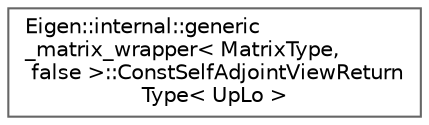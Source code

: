 digraph "Graphical Class Hierarchy"
{
 // LATEX_PDF_SIZE
  bgcolor="transparent";
  edge [fontname=Helvetica,fontsize=10,labelfontname=Helvetica,labelfontsize=10];
  node [fontname=Helvetica,fontsize=10,shape=box,height=0.2,width=0.4];
  rankdir="LR";
  Node0 [id="Node000000",label="Eigen::internal::generic\l_matrix_wrapper\< MatrixType,\l false \>::ConstSelfAdjointViewReturn\lType\< UpLo \>",height=0.2,width=0.4,color="grey40", fillcolor="white", style="filled",URL="$structEigen_1_1internal_1_1generic__matrix__wrapper_3_01MatrixType_00_01false_01_4_1_1ConstSelfAdjointViewReturnType.html",tooltip=" "];
}
